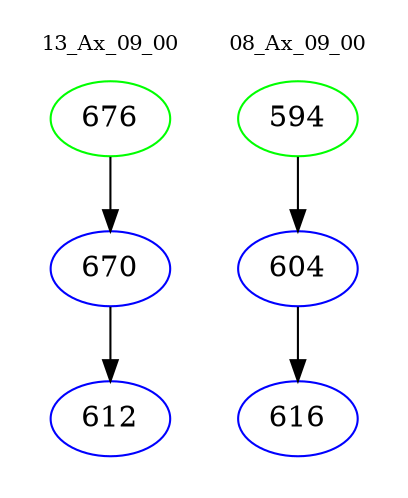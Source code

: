 digraph{
subgraph cluster_0 {
color = white
label = "13_Ax_09_00";
fontsize=10;
T0_676 [label="676", color="green"]
T0_676 -> T0_670 [color="black"]
T0_670 [label="670", color="blue"]
T0_670 -> T0_612 [color="black"]
T0_612 [label="612", color="blue"]
}
subgraph cluster_1 {
color = white
label = "08_Ax_09_00";
fontsize=10;
T1_594 [label="594", color="green"]
T1_594 -> T1_604 [color="black"]
T1_604 [label="604", color="blue"]
T1_604 -> T1_616 [color="black"]
T1_616 [label="616", color="blue"]
}
}
